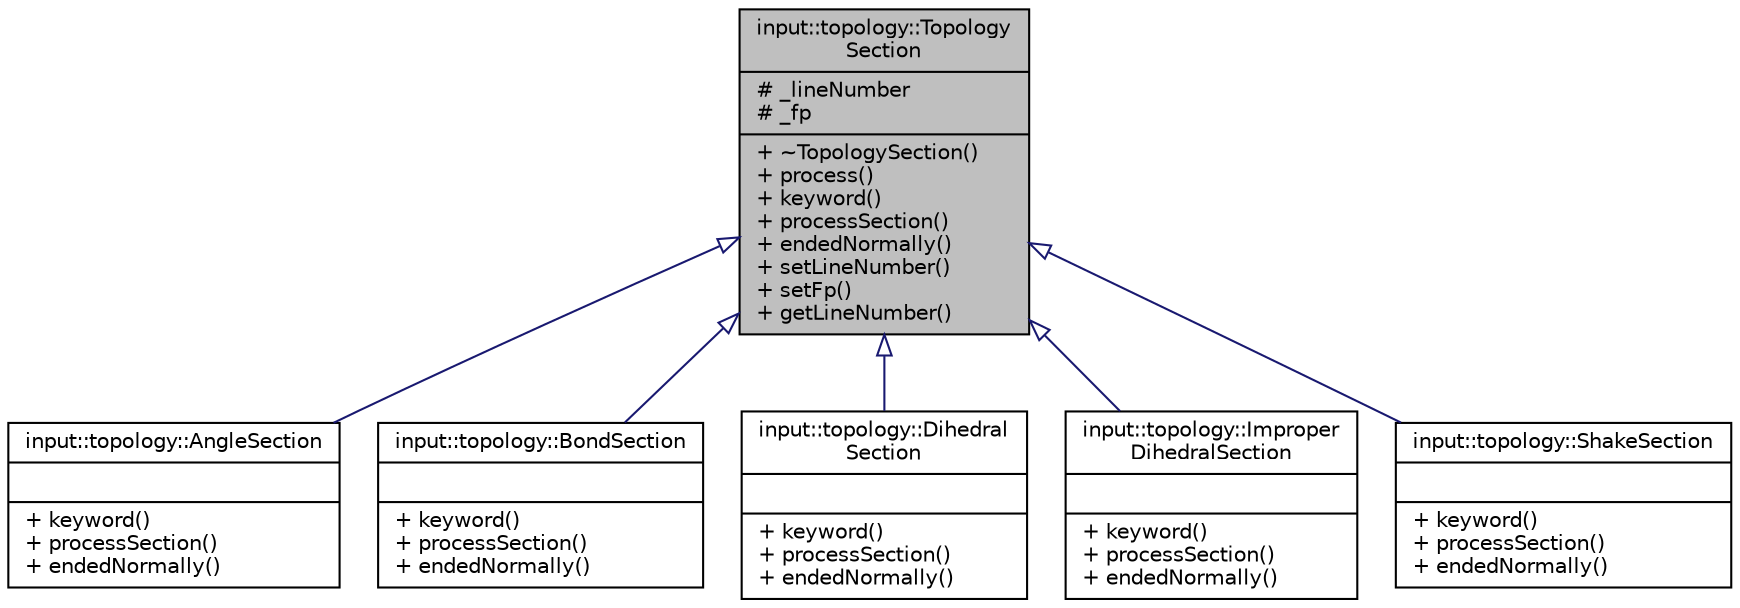 digraph "input::topology::TopologySection"
{
 // LATEX_PDF_SIZE
  edge [fontname="Helvetica",fontsize="10",labelfontname="Helvetica",labelfontsize="10"];
  node [fontname="Helvetica",fontsize="10",shape=record];
  Node1 [label="{input::topology::Topology\lSection\n|# _lineNumber\l# _fp\l|+ ~TopologySection()\l+ process()\l+ keyword()\l+ processSection()\l+ endedNormally()\l+ setLineNumber()\l+ setFp()\l+ getLineNumber()\l}",height=0.2,width=0.4,color="black", fillcolor="grey75", style="filled", fontcolor="black",tooltip="base class for reading topology file sections"];
  Node1 -> Node2 [dir="back",color="midnightblue",fontsize="10",style="solid",arrowtail="onormal",fontname="Helvetica"];
  Node2 [label="{input::topology::AngleSection\n||+ keyword()\l+ processSection()\l+ endedNormally()\l}",height=0.2,width=0.4,color="black", fillcolor="white", style="filled",URL="$classinput_1_1topology_1_1AngleSection.html",tooltip="reads angle section of topology file"];
  Node1 -> Node3 [dir="back",color="midnightblue",fontsize="10",style="solid",arrowtail="onormal",fontname="Helvetica"];
  Node3 [label="{input::topology::BondSection\n||+ keyword()\l+ processSection()\l+ endedNormally()\l}",height=0.2,width=0.4,color="black", fillcolor="white", style="filled",URL="$classinput_1_1topology_1_1BondSection.html",tooltip="reads bond section of topology file"];
  Node1 -> Node4 [dir="back",color="midnightblue",fontsize="10",style="solid",arrowtail="onormal",fontname="Helvetica"];
  Node4 [label="{input::topology::Dihedral\lSection\n||+ keyword()\l+ processSection()\l+ endedNormally()\l}",height=0.2,width=0.4,color="black", fillcolor="white", style="filled",URL="$classinput_1_1topology_1_1DihedralSection.html",tooltip="reads dihedral section of topology file"];
  Node1 -> Node5 [dir="back",color="midnightblue",fontsize="10",style="solid",arrowtail="onormal",fontname="Helvetica"];
  Node5 [label="{input::topology::Improper\lDihedralSection\n||+ keyword()\l+ processSection()\l+ endedNormally()\l}",height=0.2,width=0.4,color="black", fillcolor="white", style="filled",URL="$classinput_1_1topology_1_1ImproperDihedralSection.html",tooltip="reads improper dihedral section of topology file"];
  Node1 -> Node6 [dir="back",color="midnightblue",fontsize="10",style="solid",arrowtail="onormal",fontname="Helvetica"];
  Node6 [label="{input::topology::ShakeSection\n||+ keyword()\l+ processSection()\l+ endedNormally()\l}",height=0.2,width=0.4,color="black", fillcolor="white", style="filled",URL="$classinput_1_1topology_1_1ShakeSection.html",tooltip="reads shake section of topology file"];
}
